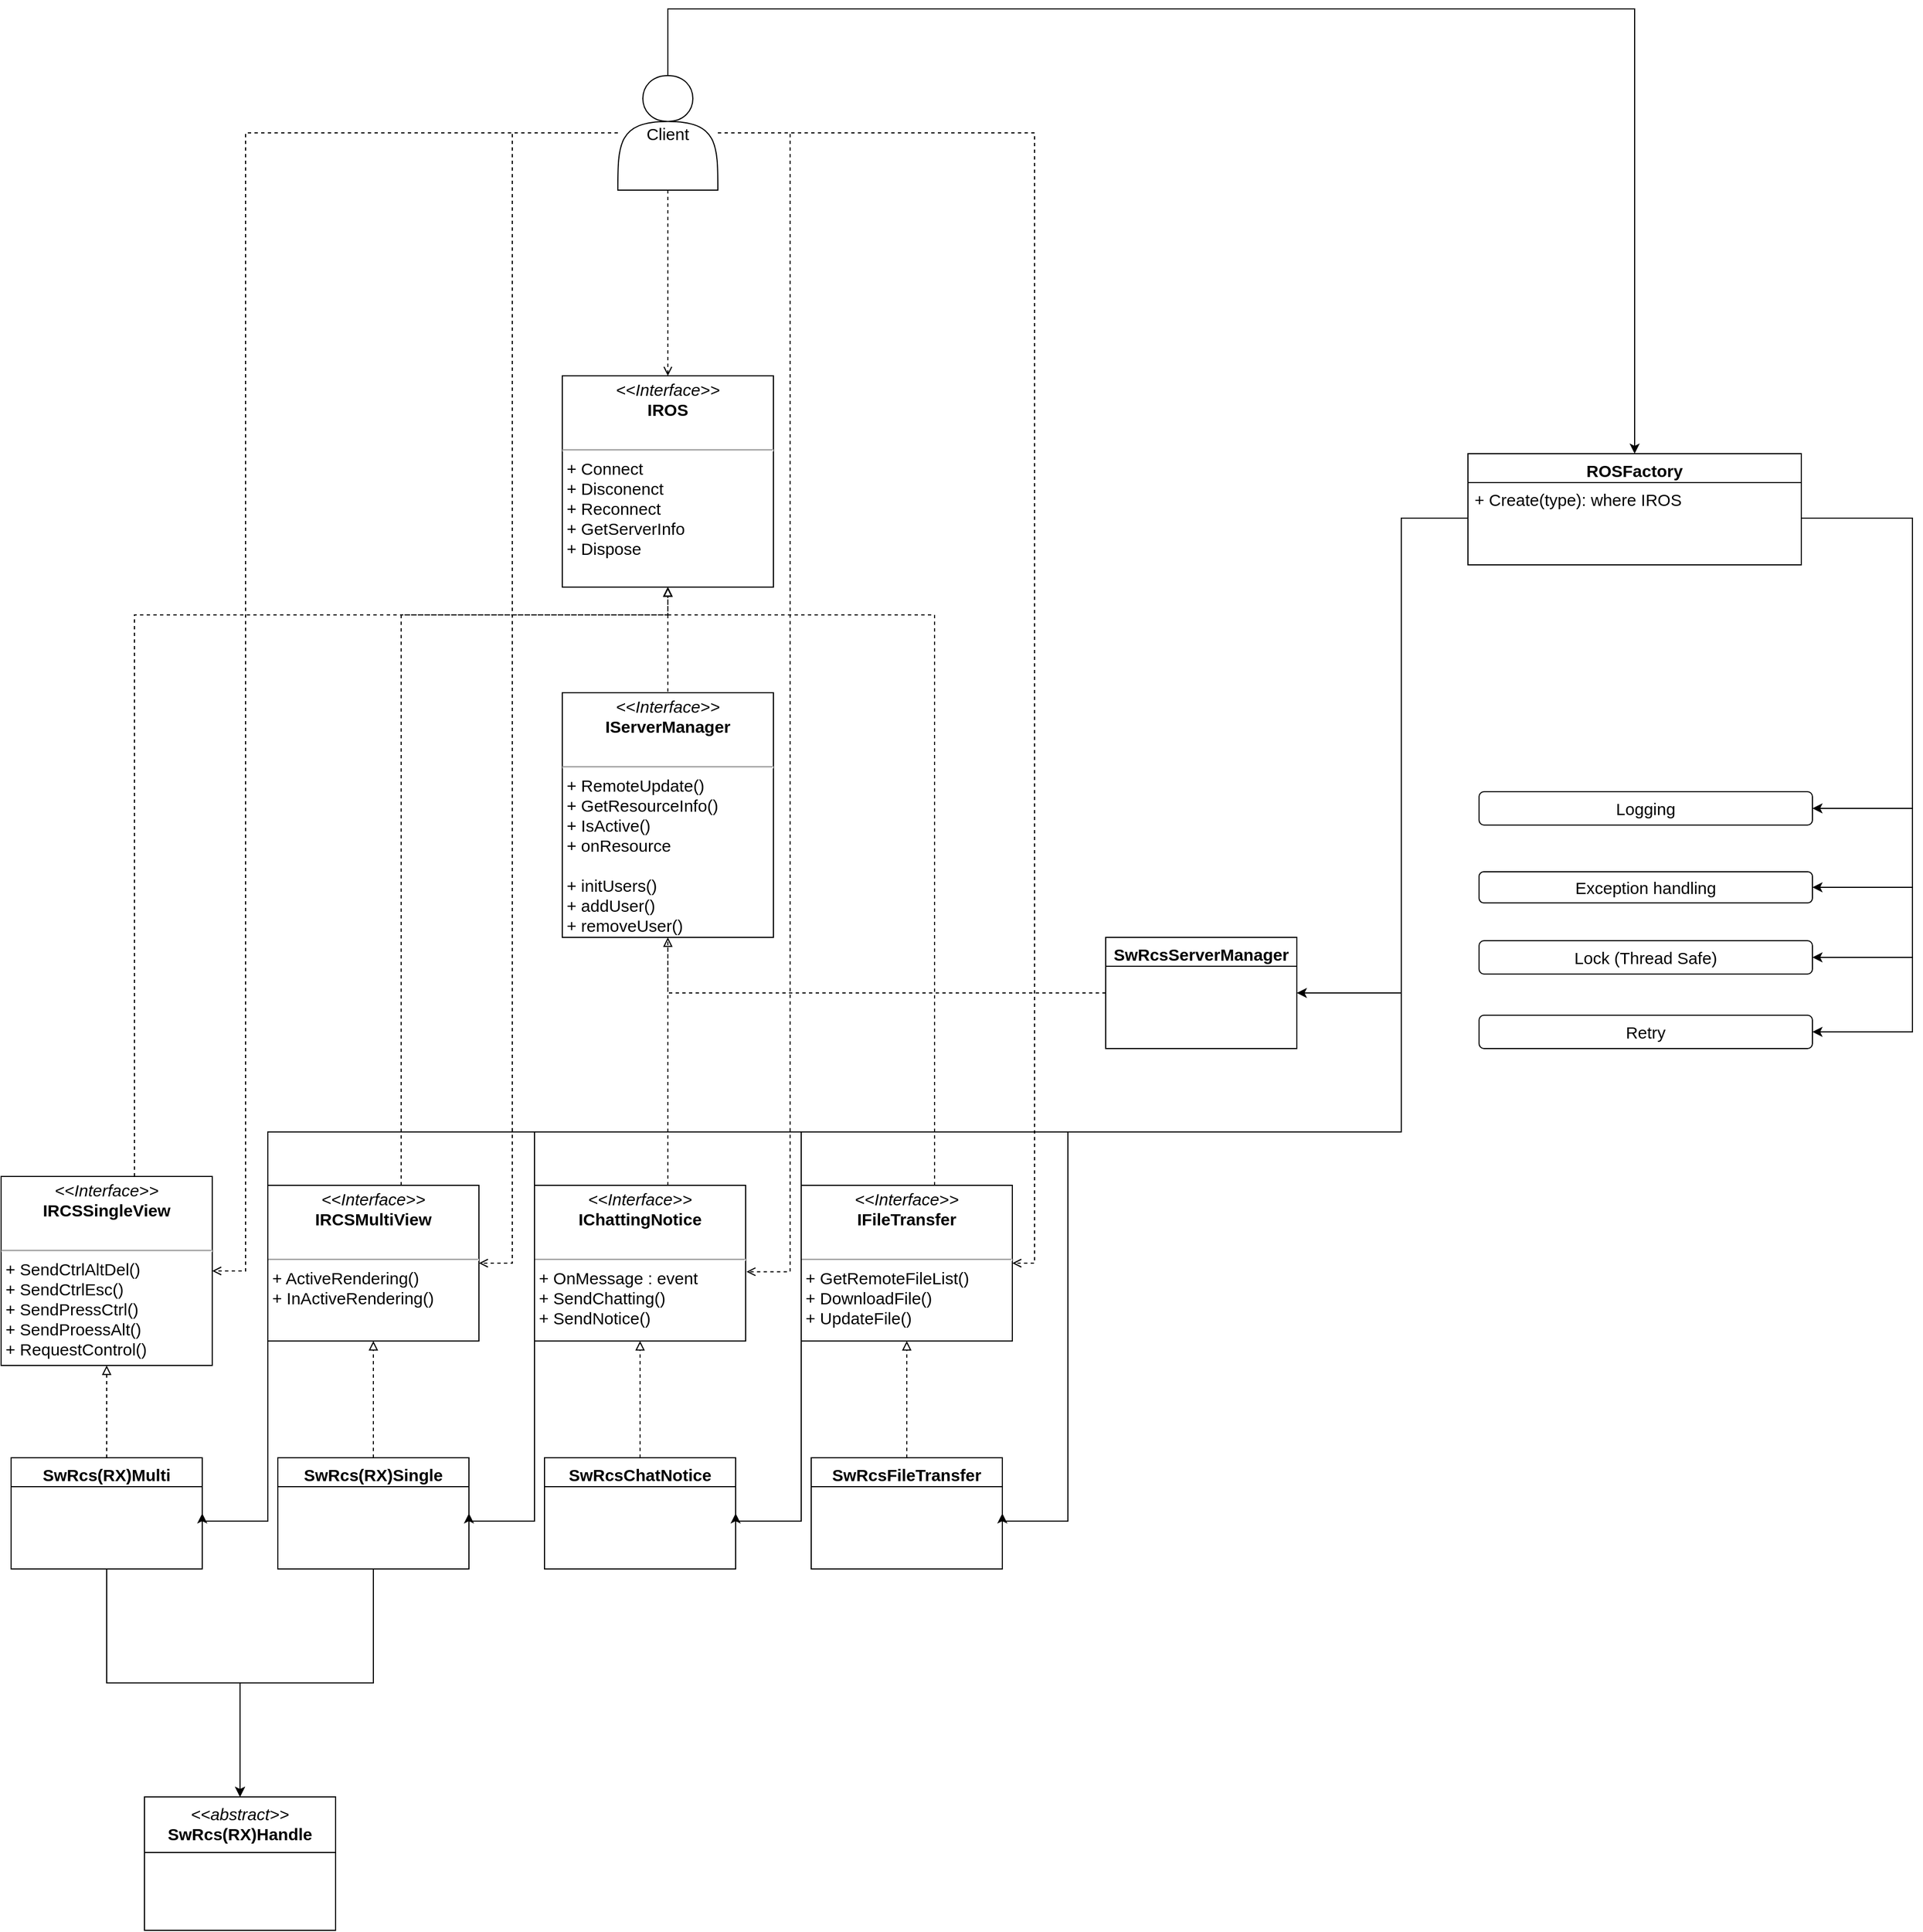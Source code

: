 <mxfile version="27.1.4">
  <diagram name="Page-1" id="c4acf3e9-155e-7222-9cf6-157b1a14988f">
    <mxGraphModel dx="2867" dy="1101" grid="1" gridSize="10" guides="1" tooltips="1" connect="1" arrows="1" fold="1" page="1" pageScale="1" pageWidth="850" pageHeight="1100" background="none" math="0" shadow="0">
      <root>
        <mxCell id="0" />
        <mxCell id="1" parent="0" />
        <mxCell id="5d2195bd80daf111-18" value="&lt;p style=&quot;margin: 4px 0px 0px; text-align: center; font-size: 15px;&quot;&gt;&lt;i style=&quot;font-size: 15px;&quot;&gt;&amp;lt;&amp;lt;Interface&amp;gt;&amp;gt;&lt;/i&gt;&lt;br style=&quot;font-size: 15px;&quot;&gt;&lt;b style=&quot;font-size: 15px;&quot;&gt;IROS&lt;/b&gt;&lt;/p&gt;&lt;p style=&quot;margin: 0px 0px 0px 4px; font-size: 15px;&quot;&gt;&lt;br style=&quot;font-size: 15px;&quot;&gt;&lt;/p&gt;&lt;hr style=&quot;font-size: 15px;&quot;&gt;&lt;p style=&quot;margin: 0px 0px 0px 4px; font-size: 15px;&quot;&gt;+ Connect&lt;/p&gt;&lt;p style=&quot;margin: 0px 0px 0px 4px; font-size: 15px;&quot;&gt;+ Disconenct&lt;/p&gt;&lt;p style=&quot;margin: 0px 0px 0px 4px; font-size: 15px;&quot;&gt;+ Reconnect&lt;/p&gt;&lt;p style=&quot;margin: 0px 0px 0px 4px; font-size: 15px;&quot;&gt;+ GetServerInfo&lt;/p&gt;&lt;p style=&quot;margin: 0px 0px 0px 4px; font-size: 15px;&quot;&gt;+ Dispose&lt;/p&gt;" style="verticalAlign=top;align=left;overflow=fill;fontSize=15;fontFamily=Helvetica;html=1;rounded=0;shadow=0;comic=0;labelBackgroundColor=none;strokeWidth=1" parent="1" vertex="1">
          <mxGeometry x="-95" y="370" width="190" height="190" as="geometry" />
        </mxCell>
        <mxCell id="lRpp7das8P99_BeM9evT-51" style="edgeStyle=orthogonalEdgeStyle;rounded=0;orthogonalLoop=1;jettySize=auto;html=1;entryX=0.5;entryY=1;entryDx=0;entryDy=0;dashed=1;endArrow=block;endFill=0;fontSize=15;" parent="1" source="lRpp7das8P99_BeM9evT-1" target="5d2195bd80daf111-18" edge="1">
          <mxGeometry relative="1" as="geometry">
            <Array as="points">
              <mxPoint x="-480" y="585" />
              <mxPoint y="585" />
            </Array>
          </mxGeometry>
        </mxCell>
        <mxCell id="lRpp7das8P99_BeM9evT-1" value="&lt;p style=&quot;margin: 4px 0px 0px; text-align: center; font-size: 15px;&quot;&gt;&lt;i style=&quot;font-size: 15px;&quot;&gt;&amp;lt;&amp;lt;Interface&amp;gt;&amp;gt;&lt;/i&gt;&lt;br style=&quot;font-size: 15px;&quot;&gt;&lt;b style=&quot;font-size: 15px;&quot;&gt;IRCSSingleView&lt;/b&gt;&lt;/p&gt;&lt;p style=&quot;margin: 0px 0px 0px 4px; font-size: 15px;&quot;&gt;&lt;br style=&quot;font-size: 15px;&quot;&gt;&lt;/p&gt;&lt;hr style=&quot;font-size: 15px;&quot;&gt;&lt;p style=&quot;margin: 0px 0px 0px 4px; font-size: 15px;&quot;&gt;+ SendCtrlAltDel()&lt;/p&gt;&lt;p style=&quot;margin: 0px 0px 0px 4px; font-size: 15px;&quot;&gt;+ SendCtrlEsc()&lt;/p&gt;&lt;p style=&quot;margin: 0px 0px 0px 4px; font-size: 15px;&quot;&gt;+ SendPressCtrl()&lt;/p&gt;&lt;p style=&quot;margin: 0px 0px 0px 4px; font-size: 15px;&quot;&gt;+ SendProessAlt()&lt;/p&gt;&lt;p style=&quot;margin: 0px 0px 0px 4px; font-size: 15px;&quot;&gt;+ RequestControl()&lt;/p&gt;" style="verticalAlign=top;align=left;overflow=fill;fontSize=15;fontFamily=Helvetica;html=1;rounded=0;shadow=0;comic=0;labelBackgroundColor=none;strokeWidth=1" parent="1" vertex="1">
          <mxGeometry x="-600" y="1090" width="190" height="170" as="geometry" />
        </mxCell>
        <mxCell id="lRpp7das8P99_BeM9evT-52" style="edgeStyle=orthogonalEdgeStyle;rounded=0;orthogonalLoop=1;jettySize=auto;html=1;entryX=0.5;entryY=1;entryDx=0;entryDy=0;dashed=1;endArrow=block;endFill=0;fontSize=15;" parent="1" source="lRpp7das8P99_BeM9evT-4" target="5d2195bd80daf111-18" edge="1">
          <mxGeometry relative="1" as="geometry">
            <Array as="points">
              <mxPoint x="-240" y="585" />
              <mxPoint y="585" />
            </Array>
          </mxGeometry>
        </mxCell>
        <mxCell id="lRpp7das8P99_BeM9evT-4" value="&lt;p style=&quot;margin: 4px 0px 0px; text-align: center; font-size: 15px;&quot;&gt;&lt;i style=&quot;font-size: 15px;&quot;&gt;&amp;lt;&amp;lt;Interface&amp;gt;&amp;gt;&lt;/i&gt;&lt;br style=&quot;font-size: 15px;&quot;&gt;&lt;b style=&quot;font-size: 15px;&quot;&gt;IRCSMultiView&lt;/b&gt;&lt;/p&gt;&lt;p style=&quot;margin: 0px 0px 0px 4px; font-size: 15px;&quot;&gt;&lt;br style=&quot;font-size: 15px;&quot;&gt;&lt;/p&gt;&lt;hr style=&quot;font-size: 15px;&quot;&gt;&lt;p style=&quot;margin: 0px 0px 0px 4px; font-size: 15px;&quot;&gt;+ ActiveRendering()&lt;/p&gt;&lt;p style=&quot;margin: 0px 0px 0px 4px; font-size: 15px;&quot;&gt;+ InActiveRendering()&lt;/p&gt;" style="verticalAlign=top;align=left;overflow=fill;fontSize=15;fontFamily=Helvetica;html=1;rounded=0;shadow=0;comic=0;labelBackgroundColor=none;strokeWidth=1" parent="1" vertex="1">
          <mxGeometry x="-360" y="1098" width="190" height="140" as="geometry" />
        </mxCell>
        <mxCell id="lRpp7das8P99_BeM9evT-53" style="edgeStyle=orthogonalEdgeStyle;rounded=0;orthogonalLoop=1;jettySize=auto;html=1;entryX=0.5;entryY=1;entryDx=0;entryDy=0;dashed=1;endArrow=block;endFill=0;fontSize=15;" parent="1" source="lRpp7das8P99_BeM9evT-6" target="5d2195bd80daf111-18" edge="1">
          <mxGeometry relative="1" as="geometry">
            <Array as="points">
              <mxPoint y="1060" />
              <mxPoint y="1060" />
            </Array>
          </mxGeometry>
        </mxCell>
        <mxCell id="lRpp7das8P99_BeM9evT-6" value="&lt;p style=&quot;margin: 4px 0px 0px; text-align: center; font-size: 15px;&quot;&gt;&lt;i style=&quot;font-size: 15px;&quot;&gt;&amp;lt;&amp;lt;Interface&amp;gt;&amp;gt;&lt;/i&gt;&lt;br style=&quot;font-size: 15px;&quot;&gt;&lt;b style=&quot;font-size: 15px;&quot;&gt;IChattingNotice&lt;/b&gt;&lt;/p&gt;&lt;p style=&quot;margin: 0px 0px 0px 4px; font-size: 15px;&quot;&gt;&lt;br style=&quot;font-size: 15px;&quot;&gt;&lt;/p&gt;&lt;hr style=&quot;font-size: 15px;&quot;&gt;&lt;p style=&quot;margin: 0px 0px 0px 4px; font-size: 15px;&quot;&gt;+ OnMessage : event&lt;/p&gt;&lt;p style=&quot;margin: 0px 0px 0px 4px; font-size: 15px;&quot;&gt;+ SendChatting()&lt;/p&gt;&lt;p style=&quot;margin: 0px 0px 0px 4px; font-size: 15px;&quot;&gt;+ SendNotice()&lt;/p&gt;" style="verticalAlign=top;align=left;overflow=fill;fontSize=15;fontFamily=Helvetica;html=1;rounded=0;shadow=0;comic=0;labelBackgroundColor=none;strokeWidth=1" parent="1" vertex="1">
          <mxGeometry x="-120" y="1098" width="190" height="140" as="geometry" />
        </mxCell>
        <mxCell id="lRpp7das8P99_BeM9evT-54" style="edgeStyle=orthogonalEdgeStyle;rounded=0;orthogonalLoop=1;jettySize=auto;html=1;dashed=1;endArrow=block;endFill=0;fontSize=15;" parent="1" source="lRpp7das8P99_BeM9evT-8" target="5d2195bd80daf111-18" edge="1">
          <mxGeometry relative="1" as="geometry">
            <Array as="points">
              <mxPoint x="240" y="585" />
              <mxPoint y="585" />
            </Array>
          </mxGeometry>
        </mxCell>
        <mxCell id="lRpp7das8P99_BeM9evT-8" value="&lt;p style=&quot;margin: 4px 0px 0px; text-align: center; font-size: 15px;&quot;&gt;&lt;i style=&quot;font-size: 15px;&quot;&gt;&amp;lt;&amp;lt;Interface&amp;gt;&amp;gt;&lt;/i&gt;&lt;br style=&quot;font-size: 15px;&quot;&gt;&lt;b style=&quot;font-size: 15px;&quot;&gt;IFileTransfer&lt;/b&gt;&lt;/p&gt;&lt;p style=&quot;margin: 0px 0px 0px 4px; font-size: 15px;&quot;&gt;&lt;br style=&quot;font-size: 15px;&quot;&gt;&lt;/p&gt;&lt;hr style=&quot;font-size: 15px;&quot;&gt;&lt;p style=&quot;margin: 0px 0px 0px 4px; font-size: 15px;&quot;&gt;+ GetRemoteFileList()&lt;/p&gt;&lt;p style=&quot;margin: 0px 0px 0px 4px; font-size: 15px;&quot;&gt;+ DownloadFile()&lt;/p&gt;&lt;p style=&quot;margin: 0px 0px 0px 4px; font-size: 15px;&quot;&gt;+ UpdateFile()&lt;/p&gt;" style="verticalAlign=top;align=left;overflow=fill;fontSize=15;fontFamily=Helvetica;html=1;rounded=0;shadow=0;comic=0;labelBackgroundColor=none;strokeWidth=1" parent="1" vertex="1">
          <mxGeometry x="120" y="1098" width="190" height="140" as="geometry" />
        </mxCell>
        <mxCell id="lRpp7das8P99_BeM9evT-10" value="&lt;p style=&quot;margin: 4px 0px 0px; text-align: center; font-size: 15px;&quot;&gt;&lt;i style=&quot;font-size: 15px;&quot;&gt;&amp;lt;&amp;lt;Interface&amp;gt;&amp;gt;&lt;/i&gt;&lt;br style=&quot;font-size: 15px;&quot;&gt;&lt;b style=&quot;font-size: 15px;&quot;&gt;IServerManager&lt;/b&gt;&lt;/p&gt;&lt;p style=&quot;margin: 0px 0px 0px 4px; font-size: 15px;&quot;&gt;&lt;br style=&quot;font-size: 15px;&quot;&gt;&lt;/p&gt;&lt;hr style=&quot;font-size: 15px;&quot;&gt;&lt;p style=&quot;margin: 0px 0px 0px 4px; font-size: 15px;&quot;&gt;+ RemoteUpdate()&lt;/p&gt;&lt;p style=&quot;margin: 0px 0px 0px 4px; font-size: 15px;&quot;&gt;+ GetResourceInfo()&lt;/p&gt;&lt;p style=&quot;margin: 0px 0px 0px 4px; font-size: 15px;&quot;&gt;+ IsActive()&lt;/p&gt;&lt;p style=&quot;margin: 0px 0px 0px 4px; font-size: 15px;&quot;&gt;+ onResource&lt;/p&gt;&lt;p style=&quot;margin: 0px 0px 0px 4px; font-size: 15px;&quot;&gt;&lt;br&gt;&lt;/p&gt;&lt;p style=&quot;margin: 0px 0px 0px 4px; font-size: 15px;&quot;&gt;+ initUsers()&lt;/p&gt;&lt;p style=&quot;margin: 0px 0px 0px 4px; font-size: 15px;&quot;&gt;+ addUser()&lt;/p&gt;&lt;p style=&quot;margin: 0px 0px 0px 4px; font-size: 15px;&quot;&gt;+ removeUser()&lt;/p&gt;&lt;p style=&quot;margin: 0px 0px 0px 4px; font-size: 15px;&quot;&gt;&lt;br&gt;&lt;/p&gt;" style="verticalAlign=top;align=left;overflow=fill;fontSize=15;fontFamily=Helvetica;html=1;rounded=0;shadow=0;comic=0;labelBackgroundColor=none;strokeWidth=1" parent="1" vertex="1">
          <mxGeometry x="-95" y="655" width="190" height="220" as="geometry" />
        </mxCell>
        <mxCell id="lRpp7das8P99_BeM9evT-31" value="&lt;span style=&quot;font-weight: normal; font-size: 15px;&quot;&gt;&lt;i style=&quot;font-size: 15px;&quot;&gt;&amp;lt;&amp;lt;abstract&amp;gt;&amp;gt;&lt;/i&gt;&lt;/span&gt;&lt;br style=&quot;font-size: 15px;&quot;&gt;SwRcs(RX)Handle" style="swimlane;fontStyle=1;align=center;verticalAlign=top;childLayout=stackLayout;horizontal=1;startSize=50;horizontalStack=0;resizeParent=1;resizeParentMax=0;resizeLast=0;collapsible=1;marginBottom=0;whiteSpace=wrap;html=1;fontSize=15;" parent="1" vertex="1">
          <mxGeometry x="-471" y="1648" width="172" height="120" as="geometry" />
        </mxCell>
        <mxCell id="lRpp7das8P99_BeM9evT-45" style="edgeStyle=orthogonalEdgeStyle;rounded=0;orthogonalLoop=1;jettySize=auto;html=1;dashed=1;endArrow=block;endFill=0;fontSize=15;" parent="1" source="lRpp7das8P99_BeM9evT-42" target="lRpp7das8P99_BeM9evT-1" edge="1">
          <mxGeometry relative="1" as="geometry" />
        </mxCell>
        <mxCell id="lRpp7das8P99_BeM9evT-57" style="edgeStyle=orthogonalEdgeStyle;rounded=0;orthogonalLoop=1;jettySize=auto;html=1;entryX=0.5;entryY=0;entryDx=0;entryDy=0;fontSize=15;" parent="1" source="lRpp7das8P99_BeM9evT-42" target="lRpp7das8P99_BeM9evT-31" edge="1">
          <mxGeometry relative="1" as="geometry" />
        </mxCell>
        <mxCell id="lRpp7das8P99_BeM9evT-42" value="SwRcs(RX)Multi" style="swimlane;fontStyle=1;align=center;verticalAlign=top;childLayout=stackLayout;horizontal=1;startSize=26;horizontalStack=0;resizeParent=1;resizeParentMax=0;resizeLast=0;collapsible=1;marginBottom=0;whiteSpace=wrap;html=1;fontSize=15;" parent="1" vertex="1">
          <mxGeometry x="-591" y="1343" width="172" height="100" as="geometry" />
        </mxCell>
        <mxCell id="lRpp7das8P99_BeM9evT-46" style="edgeStyle=orthogonalEdgeStyle;rounded=0;orthogonalLoop=1;jettySize=auto;html=1;dashed=1;endArrow=block;endFill=0;fontSize=15;" parent="1" source="lRpp7das8P99_BeM9evT-44" target="lRpp7das8P99_BeM9evT-4" edge="1">
          <mxGeometry relative="1" as="geometry" />
        </mxCell>
        <mxCell id="lRpp7das8P99_BeM9evT-56" style="edgeStyle=orthogonalEdgeStyle;rounded=0;orthogonalLoop=1;jettySize=auto;html=1;fontSize=15;" parent="1" source="lRpp7das8P99_BeM9evT-44" target="lRpp7das8P99_BeM9evT-31" edge="1">
          <mxGeometry relative="1" as="geometry" />
        </mxCell>
        <mxCell id="lRpp7das8P99_BeM9evT-44" value="SwRcs(RX)Single" style="swimlane;fontStyle=1;align=center;verticalAlign=top;childLayout=stackLayout;horizontal=1;startSize=26;horizontalStack=0;resizeParent=1;resizeParentMax=0;resizeLast=0;collapsible=1;marginBottom=0;whiteSpace=wrap;html=1;fontSize=15;" parent="1" vertex="1">
          <mxGeometry x="-351" y="1343" width="172" height="100" as="geometry" />
        </mxCell>
        <mxCell id="lRpp7das8P99_BeM9evT-59" style="edgeStyle=orthogonalEdgeStyle;rounded=0;orthogonalLoop=1;jettySize=auto;html=1;entryX=0.5;entryY=1;entryDx=0;entryDy=0;dashed=1;endArrow=block;endFill=0;fontSize=15;" parent="1" source="lRpp7das8P99_BeM9evT-58" target="lRpp7das8P99_BeM9evT-6" edge="1">
          <mxGeometry relative="1" as="geometry" />
        </mxCell>
        <mxCell id="lRpp7das8P99_BeM9evT-58" value="SwRcsChatNotice" style="swimlane;fontStyle=1;align=center;verticalAlign=top;childLayout=stackLayout;horizontal=1;startSize=26;horizontalStack=0;resizeParent=1;resizeParentMax=0;resizeLast=0;collapsible=1;marginBottom=0;whiteSpace=wrap;html=1;fontSize=15;" parent="1" vertex="1">
          <mxGeometry x="-111" y="1343" width="172" height="100" as="geometry" />
        </mxCell>
        <mxCell id="lRpp7das8P99_BeM9evT-61" style="edgeStyle=orthogonalEdgeStyle;rounded=0;orthogonalLoop=1;jettySize=auto;html=1;entryX=0.5;entryY=1;entryDx=0;entryDy=0;dashed=1;endArrow=block;endFill=0;fontSize=15;" parent="1" source="lRpp7das8P99_BeM9evT-60" target="lRpp7das8P99_BeM9evT-8" edge="1">
          <mxGeometry relative="1" as="geometry" />
        </mxCell>
        <mxCell id="lRpp7das8P99_BeM9evT-60" value="SwRcsFileTransfer" style="swimlane;fontStyle=1;align=center;verticalAlign=top;childLayout=stackLayout;horizontal=1;startSize=26;horizontalStack=0;resizeParent=1;resizeParentMax=0;resizeLast=0;collapsible=1;marginBottom=0;whiteSpace=wrap;html=1;fontSize=15;" parent="1" vertex="1">
          <mxGeometry x="129" y="1343" width="172" height="100" as="geometry" />
        </mxCell>
        <mxCell id="lRpp7das8P99_BeM9evT-63" style="edgeStyle=orthogonalEdgeStyle;rounded=0;orthogonalLoop=1;jettySize=auto;html=1;entryX=0.5;entryY=1;entryDx=0;entryDy=0;dashed=1;endArrow=block;endFill=0;fontSize=15;" parent="1" source="lRpp7das8P99_BeM9evT-62" target="lRpp7das8P99_BeM9evT-10" edge="1">
          <mxGeometry relative="1" as="geometry" />
        </mxCell>
        <mxCell id="lRpp7das8P99_BeM9evT-62" value="&lt;font style=&quot;font-size: 15px;&quot;&gt;SwRcsServerManager&lt;/font&gt;" style="swimlane;fontStyle=1;align=center;verticalAlign=top;childLayout=stackLayout;horizontal=1;startSize=26;horizontalStack=0;resizeParent=1;resizeParentMax=0;resizeLast=0;collapsible=1;marginBottom=0;whiteSpace=wrap;html=1;fontSize=15;" parent="1" vertex="1">
          <mxGeometry x="394" y="875" width="172" height="100" as="geometry" />
        </mxCell>
        <mxCell id="lRpp7das8P99_BeM9evT-115" style="edgeStyle=orthogonalEdgeStyle;rounded=0;orthogonalLoop=1;jettySize=auto;html=1;entryX=1;entryY=0.5;entryDx=0;entryDy=0;dashed=1;endArrow=open;endFill=0;fontSize=15;" parent="1" source="lRpp7das8P99_BeM9evT-97" target="lRpp7das8P99_BeM9evT-8" edge="1">
          <mxGeometry relative="1" as="geometry" />
        </mxCell>
        <mxCell id="lRpp7das8P99_BeM9evT-117" style="edgeStyle=orthogonalEdgeStyle;rounded=0;orthogonalLoop=1;jettySize=auto;html=1;entryX=1;entryY=0.5;entryDx=0;entryDy=0;dashed=1;endArrow=open;endFill=0;fontSize=15;" parent="1" source="lRpp7das8P99_BeM9evT-97" target="lRpp7das8P99_BeM9evT-4" edge="1">
          <mxGeometry relative="1" as="geometry">
            <Array as="points">
              <mxPoint x="-140" y="152" />
              <mxPoint x="-140" y="1168" />
            </Array>
          </mxGeometry>
        </mxCell>
        <mxCell id="lRpp7das8P99_BeM9evT-118" style="edgeStyle=orthogonalEdgeStyle;rounded=0;orthogonalLoop=1;jettySize=auto;html=1;entryX=1;entryY=0.5;entryDx=0;entryDy=0;dashed=1;endArrow=open;endFill=0;fontSize=15;" parent="1" source="lRpp7das8P99_BeM9evT-97" target="lRpp7das8P99_BeM9evT-1" edge="1">
          <mxGeometry relative="1" as="geometry">
            <Array as="points">
              <mxPoint x="-380" y="152" />
              <mxPoint x="-380" y="1175" />
            </Array>
          </mxGeometry>
        </mxCell>
        <mxCell id="lRpp7das8P99_BeM9evT-119" style="edgeStyle=orthogonalEdgeStyle;rounded=0;orthogonalLoop=1;jettySize=auto;html=1;dashed=1;endArrow=open;endFill=0;fontSize=15;" parent="1" source="lRpp7das8P99_BeM9evT-97" target="5d2195bd80daf111-18" edge="1">
          <mxGeometry relative="1" as="geometry" />
        </mxCell>
        <mxCell id="lRpp7das8P99_BeM9evT-123" style="edgeStyle=orthogonalEdgeStyle;rounded=0;orthogonalLoop=1;jettySize=auto;html=1;entryX=0.5;entryY=0;entryDx=0;entryDy=0;fontSize=15;" parent="1" source="lRpp7das8P99_BeM9evT-97" target="lRpp7das8P99_BeM9evT-107" edge="1">
          <mxGeometry relative="1" as="geometry">
            <Array as="points">
              <mxPoint y="40" />
              <mxPoint x="870" y="40" />
            </Array>
          </mxGeometry>
        </mxCell>
        <mxCell id="lRpp7das8P99_BeM9evT-97" value="Client" style="shape=actor;whiteSpace=wrap;html=1;fontSize=15;" parent="1" vertex="1">
          <mxGeometry x="-45" y="100" width="90" height="103" as="geometry" />
        </mxCell>
        <mxCell id="lRpp7das8P99_BeM9evT-103" value="Logging" style="rounded=1;whiteSpace=wrap;html=1;fontSize=15;" parent="1" vertex="1">
          <mxGeometry x="730" y="744" width="300" height="30" as="geometry" />
        </mxCell>
        <mxCell id="lRpp7das8P99_BeM9evT-104" value="Exception handling" style="rounded=1;whiteSpace=wrap;html=1;fontSize=15;" parent="1" vertex="1">
          <mxGeometry x="730" y="816" width="300" height="28" as="geometry" />
        </mxCell>
        <mxCell id="lRpp7das8P99_BeM9evT-105" value="Retry" style="rounded=1;whiteSpace=wrap;html=1;fontSize=15;" parent="1" vertex="1">
          <mxGeometry x="730" y="945" width="300" height="30" as="geometry" />
        </mxCell>
        <mxCell id="lRpp7das8P99_BeM9evT-106" value="Lock (Thread Safe)" style="rounded=1;whiteSpace=wrap;html=1;fontSize=15;" parent="1" vertex="1">
          <mxGeometry x="730" y="878" width="300" height="30" as="geometry" />
        </mxCell>
        <mxCell id="lRpp7das8P99_BeM9evT-107" value="&lt;font style=&quot;font-size: 15px;&quot;&gt;ROSFactory&lt;/font&gt;" style="swimlane;fontStyle=1;align=center;verticalAlign=top;childLayout=stackLayout;horizontal=1;startSize=26;horizontalStack=0;resizeParent=1;resizeParentMax=0;resizeLast=0;collapsible=1;marginBottom=0;whiteSpace=wrap;html=1;fontSize=15;" parent="1" vertex="1">
          <mxGeometry x="720" y="440" width="300" height="100" as="geometry" />
        </mxCell>
        <mxCell id="lRpp7das8P99_BeM9evT-108" value="&lt;font style=&quot;font-size: 15px;&quot;&gt;+ Create(type): where IROS&lt;/font&gt;" style="text;strokeColor=none;fillColor=none;align=left;verticalAlign=top;spacingLeft=4;spacingRight=4;overflow=hidden;rotatable=0;points=[[0,0.5],[1,0.5]];portConstraint=eastwest;whiteSpace=wrap;html=1;fontSize=15;" parent="lRpp7das8P99_BeM9evT-107" vertex="1">
          <mxGeometry y="26" width="300" height="74" as="geometry" />
        </mxCell>
        <mxCell id="lRpp7das8P99_BeM9evT-116" style="edgeStyle=orthogonalEdgeStyle;rounded=0;orthogonalLoop=1;jettySize=auto;html=1;entryX=1.004;entryY=0.555;entryDx=0;entryDy=0;entryPerimeter=0;dashed=1;endArrow=open;endFill=0;fontSize=15;" parent="1" source="lRpp7das8P99_BeM9evT-97" target="lRpp7das8P99_BeM9evT-6" edge="1">
          <mxGeometry relative="1" as="geometry">
            <Array as="points">
              <mxPoint x="110" y="152" />
              <mxPoint x="110" y="1176" />
            </Array>
          </mxGeometry>
        </mxCell>
        <mxCell id="lRpp7das8P99_BeM9evT-132" style="edgeStyle=orthogonalEdgeStyle;rounded=0;orthogonalLoop=1;jettySize=auto;html=1;entryX=1;entryY=0.5;entryDx=0;entryDy=0;endArrow=classic;endFill=1;fontSize=15;" parent="1" source="lRpp7das8P99_BeM9evT-108" target="lRpp7das8P99_BeM9evT-62" edge="1">
          <mxGeometry relative="1" as="geometry">
            <Array as="points">
              <mxPoint x="660" y="498" />
              <mxPoint x="660" y="925" />
            </Array>
          </mxGeometry>
        </mxCell>
        <mxCell id="lRpp7das8P99_BeM9evT-134" style="edgeStyle=orthogonalEdgeStyle;rounded=0;orthogonalLoop=1;jettySize=auto;html=1;exitX=0;exitY=0.5;exitDx=0;exitDy=0;entryX=1;entryY=0.5;entryDx=0;entryDy=0;endArrow=classic;endFill=1;fontSize=15;" parent="1" source="lRpp7das8P99_BeM9evT-108" target="lRpp7das8P99_BeM9evT-60" edge="1">
          <mxGeometry relative="1" as="geometry">
            <Array as="points">
              <mxPoint x="720" y="498" />
              <mxPoint x="660" y="498" />
              <mxPoint x="660" y="1050" />
              <mxPoint x="360" y="1050" />
              <mxPoint x="360" y="1400" />
              <mxPoint x="301" y="1400" />
            </Array>
          </mxGeometry>
        </mxCell>
        <mxCell id="lRpp7das8P99_BeM9evT-135" style="edgeStyle=orthogonalEdgeStyle;rounded=0;orthogonalLoop=1;jettySize=auto;html=1;entryX=1;entryY=0.5;entryDx=0;entryDy=0;endArrow=classic;endFill=1;fontSize=15;" parent="1" source="lRpp7das8P99_BeM9evT-108" target="lRpp7das8P99_BeM9evT-58" edge="1">
          <mxGeometry relative="1" as="geometry">
            <Array as="points">
              <mxPoint x="660" y="498" />
              <mxPoint x="660" y="1050" />
              <mxPoint x="120" y="1050" />
              <mxPoint x="120" y="1400" />
              <mxPoint x="61" y="1400" />
            </Array>
          </mxGeometry>
        </mxCell>
        <mxCell id="lRpp7das8P99_BeM9evT-136" style="edgeStyle=orthogonalEdgeStyle;rounded=0;orthogonalLoop=1;jettySize=auto;html=1;fontSize=15;" parent="1" source="lRpp7das8P99_BeM9evT-108" target="lRpp7das8P99_BeM9evT-103" edge="1">
          <mxGeometry relative="1" as="geometry">
            <Array as="points">
              <mxPoint x="1120" y="498" />
              <mxPoint x="1120" y="759" />
            </Array>
          </mxGeometry>
        </mxCell>
        <mxCell id="lRpp7das8P99_BeM9evT-137" style="edgeStyle=orthogonalEdgeStyle;rounded=0;orthogonalLoop=1;jettySize=auto;html=1;exitX=1;exitY=0.5;exitDx=0;exitDy=0;fontSize=15;" parent="1" source="lRpp7das8P99_BeM9evT-108" target="lRpp7das8P99_BeM9evT-104" edge="1">
          <mxGeometry relative="1" as="geometry">
            <Array as="points">
              <mxPoint x="1120" y="498" />
              <mxPoint x="1120" y="830" />
            </Array>
          </mxGeometry>
        </mxCell>
        <mxCell id="lRpp7das8P99_BeM9evT-138" style="edgeStyle=orthogonalEdgeStyle;rounded=0;orthogonalLoop=1;jettySize=auto;html=1;fontSize=15;" parent="1" source="lRpp7das8P99_BeM9evT-108" target="lRpp7das8P99_BeM9evT-106" edge="1">
          <mxGeometry relative="1" as="geometry">
            <Array as="points">
              <mxPoint x="1120" y="498" />
              <mxPoint x="1120" y="893" />
            </Array>
          </mxGeometry>
        </mxCell>
        <mxCell id="lRpp7das8P99_BeM9evT-140" style="edgeStyle=orthogonalEdgeStyle;rounded=0;orthogonalLoop=1;jettySize=auto;html=1;fontSize=15;" parent="1" source="lRpp7das8P99_BeM9evT-108" target="lRpp7das8P99_BeM9evT-105" edge="1">
          <mxGeometry relative="1" as="geometry">
            <Array as="points">
              <mxPoint x="1120" y="498" />
              <mxPoint x="1120" y="960" />
            </Array>
          </mxGeometry>
        </mxCell>
        <mxCell id="lRpp7das8P99_BeM9evT-141" style="edgeStyle=orthogonalEdgeStyle;rounded=0;orthogonalLoop=1;jettySize=auto;html=1;entryX=1;entryY=0.5;entryDx=0;entryDy=0;endArrow=classic;endFill=1;fontSize=15;" parent="1" source="lRpp7das8P99_BeM9evT-108" target="lRpp7das8P99_BeM9evT-44" edge="1">
          <mxGeometry relative="1" as="geometry">
            <Array as="points">
              <mxPoint x="660" y="498" />
              <mxPoint x="660" y="1050" />
              <mxPoint x="-120" y="1050" />
              <mxPoint x="-120" y="1400" />
              <mxPoint x="-179" y="1400" />
            </Array>
          </mxGeometry>
        </mxCell>
        <mxCell id="lRpp7das8P99_BeM9evT-142" style="edgeStyle=orthogonalEdgeStyle;rounded=0;orthogonalLoop=1;jettySize=auto;html=1;entryX=1;entryY=0.5;entryDx=0;entryDy=0;endArrow=classic;endFill=1;fontSize=15;" parent="1" source="lRpp7das8P99_BeM9evT-108" target="lRpp7das8P99_BeM9evT-42" edge="1">
          <mxGeometry relative="1" as="geometry">
            <Array as="points">
              <mxPoint x="660" y="498" />
              <mxPoint x="660" y="1050" />
              <mxPoint x="-360" y="1050" />
              <mxPoint x="-360" y="1400" />
              <mxPoint x="-419" y="1400" />
            </Array>
          </mxGeometry>
        </mxCell>
      </root>
    </mxGraphModel>
  </diagram>
</mxfile>
